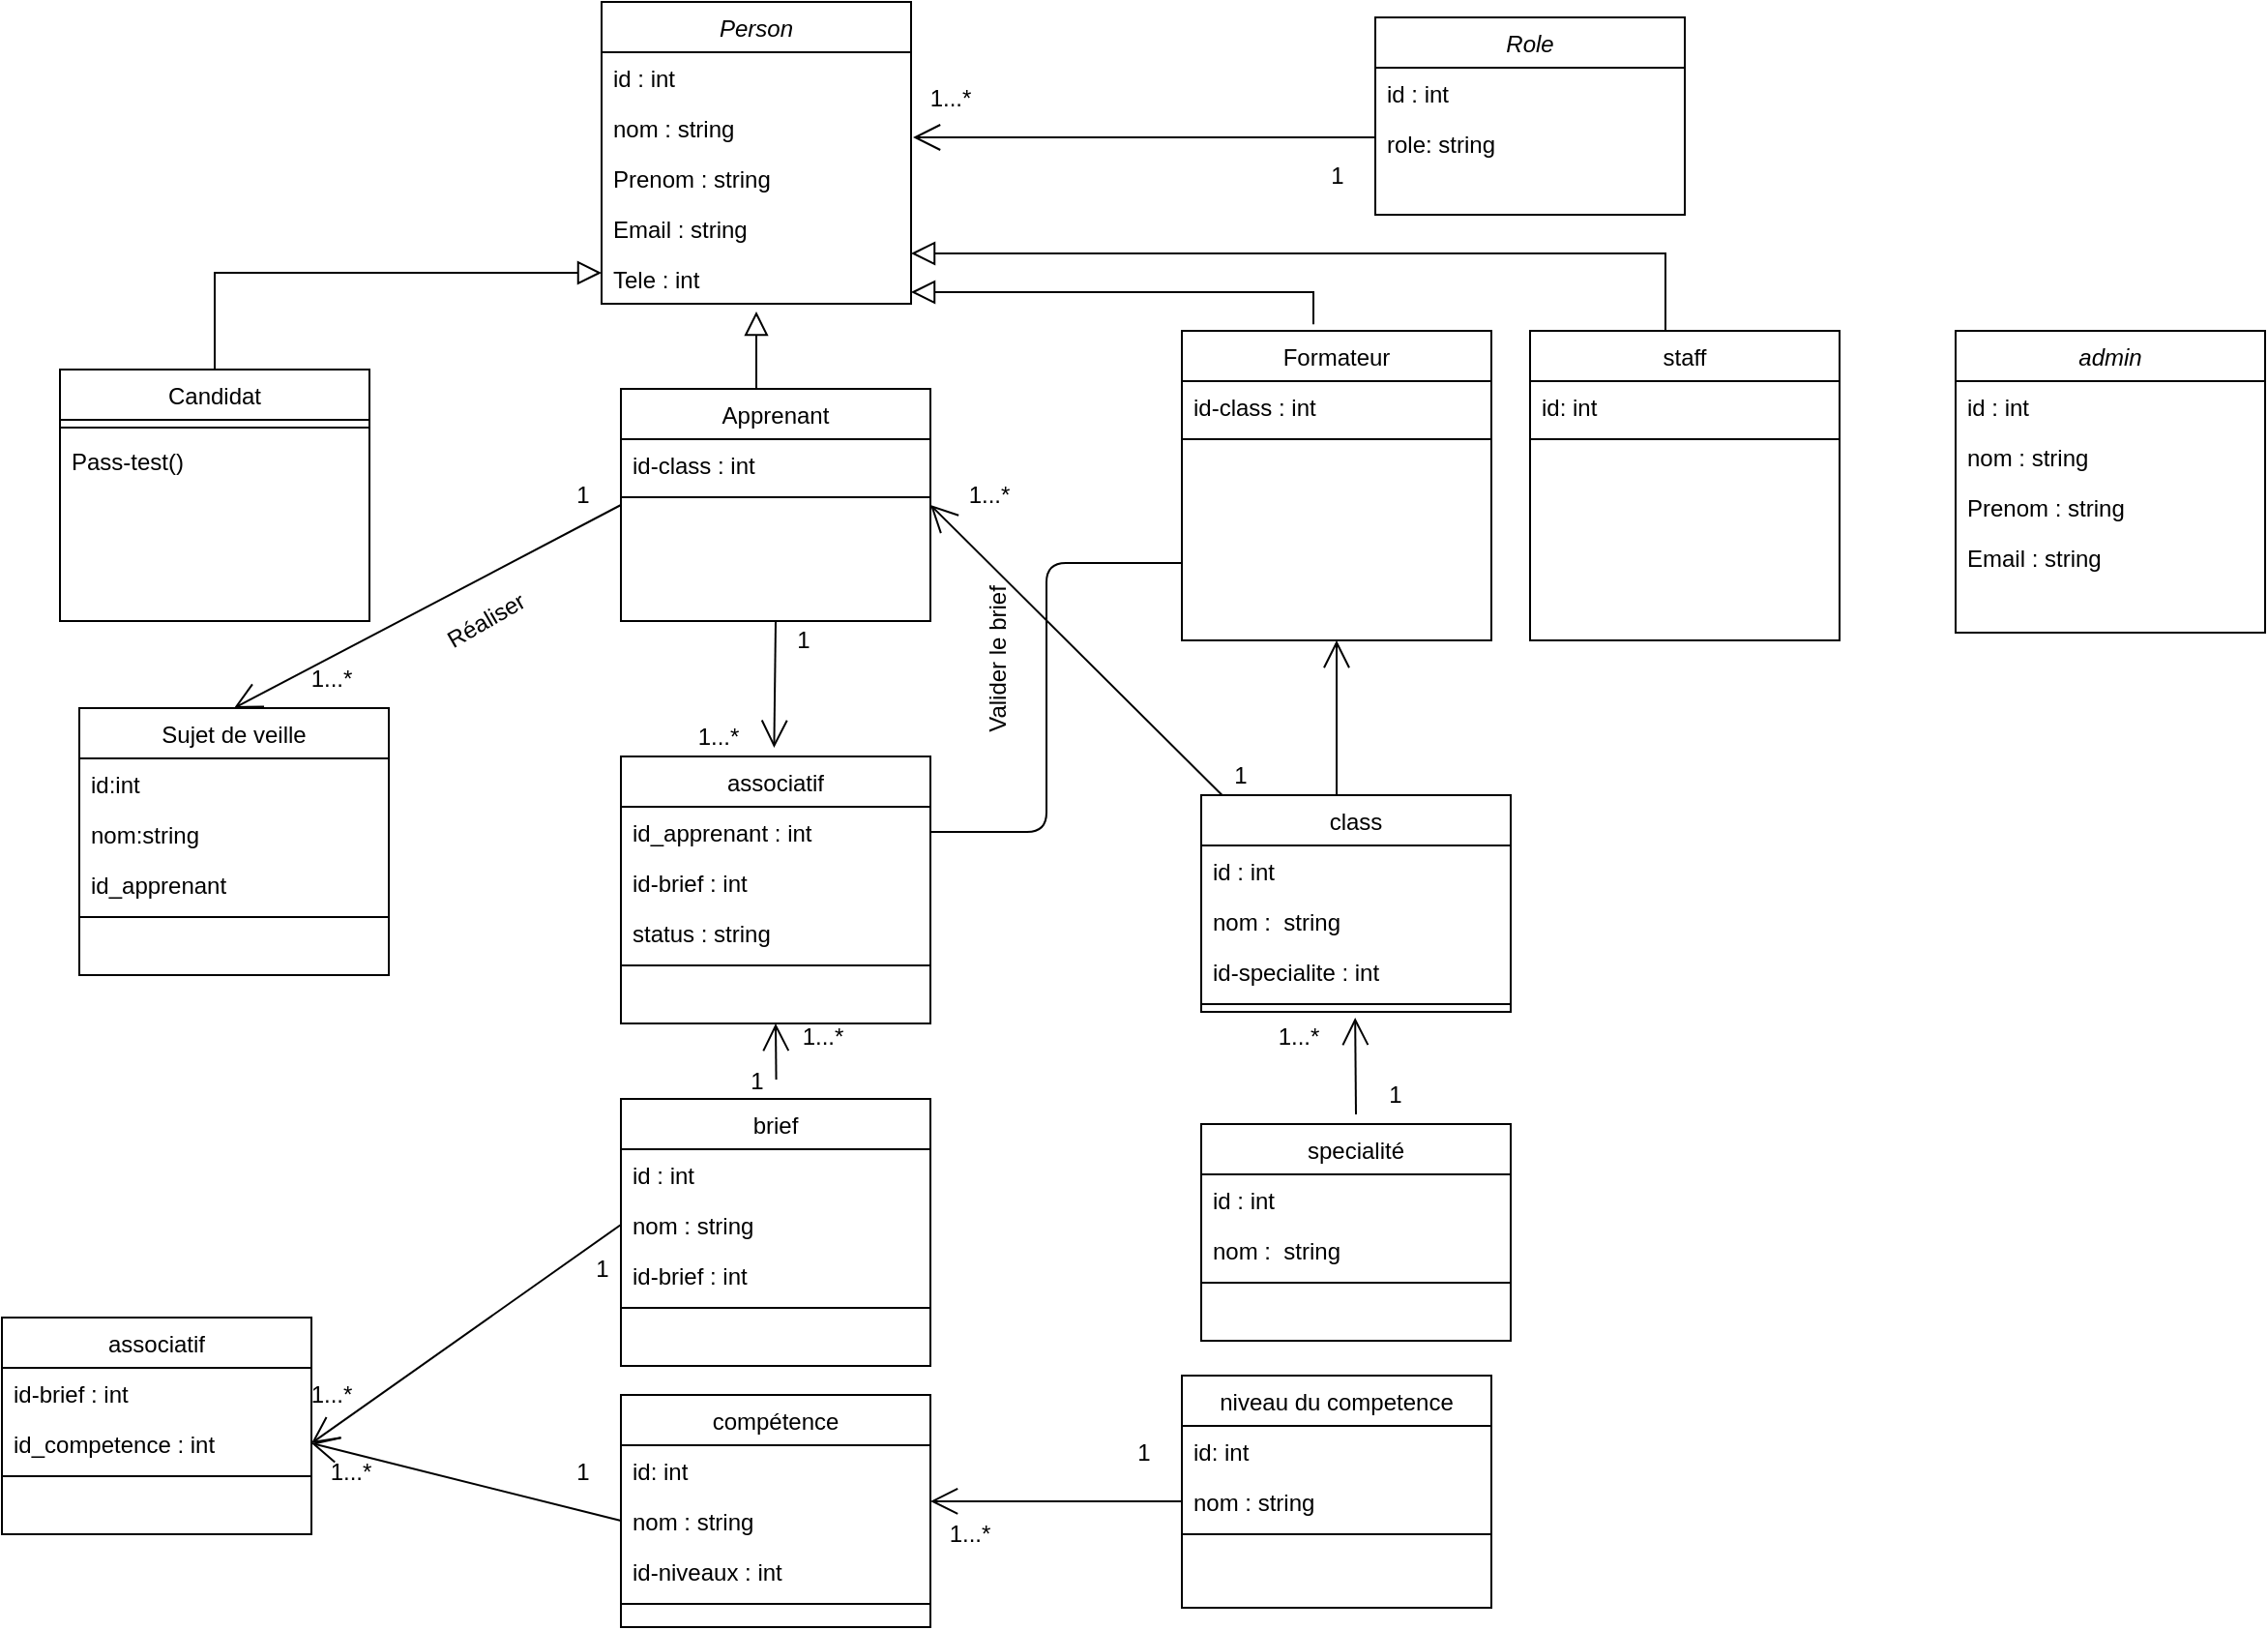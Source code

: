 <mxfile version="13.9.9" type="device"><diagram id="C5RBs43oDa-KdzZeNtuy" name="Page-1"><mxGraphModel dx="1806" dy="846" grid="1" gridSize="10" guides="1" tooltips="1" connect="1" arrows="1" fold="1" page="1" pageScale="1" pageWidth="827" pageHeight="1169" math="0" shadow="0"><root><mxCell id="WIyWlLk6GJQsqaUBKTNV-0"/><mxCell id="WIyWlLk6GJQsqaUBKTNV-1" parent="WIyWlLk6GJQsqaUBKTNV-0"/><mxCell id="zkfFHV4jXpPFQw0GAbJ--0" value="Person" style="swimlane;fontStyle=2;align=center;verticalAlign=top;childLayout=stackLayout;horizontal=1;startSize=26;horizontalStack=0;resizeParent=1;resizeLast=0;collapsible=1;marginBottom=0;rounded=0;shadow=0;strokeWidth=1;" parent="WIyWlLk6GJQsqaUBKTNV-1" vertex="1"><mxGeometry x="310" y="30" width="160" height="156" as="geometry"><mxRectangle x="230" y="140" width="160" height="26" as="alternateBounds"/></mxGeometry></mxCell><mxCell id="zkfFHV4jXpPFQw0GAbJ--1" value="id : int" style="text;align=left;verticalAlign=top;spacingLeft=4;spacingRight=4;overflow=hidden;rotatable=0;points=[[0,0.5],[1,0.5]];portConstraint=eastwest;" parent="zkfFHV4jXpPFQw0GAbJ--0" vertex="1"><mxGeometry y="26" width="160" height="26" as="geometry"/></mxCell><mxCell id="zkfFHV4jXpPFQw0GAbJ--2" value="nom : string&#10;" style="text;align=left;verticalAlign=top;spacingLeft=4;spacingRight=4;overflow=hidden;rotatable=0;points=[[0,0.5],[1,0.5]];portConstraint=eastwest;rounded=0;shadow=0;html=0;" parent="zkfFHV4jXpPFQw0GAbJ--0" vertex="1"><mxGeometry y="52" width="160" height="26" as="geometry"/></mxCell><mxCell id="zkfFHV4jXpPFQw0GAbJ--3" value="Prenom : string" style="text;align=left;verticalAlign=top;spacingLeft=4;spacingRight=4;overflow=hidden;rotatable=0;points=[[0,0.5],[1,0.5]];portConstraint=eastwest;rounded=0;shadow=0;html=0;" parent="zkfFHV4jXpPFQw0GAbJ--0" vertex="1"><mxGeometry y="78" width="160" height="26" as="geometry"/></mxCell><mxCell id="hlTSihljrvb-A08mkx_n-0" value="Email : string" style="text;align=left;verticalAlign=top;spacingLeft=4;spacingRight=4;overflow=hidden;rotatable=0;points=[[0,0.5],[1,0.5]];portConstraint=eastwest;rounded=0;shadow=0;html=0;" parent="zkfFHV4jXpPFQw0GAbJ--0" vertex="1"><mxGeometry y="104" width="160" height="26" as="geometry"/></mxCell><mxCell id="hlTSihljrvb-A08mkx_n-1" value="Tele : int" style="text;align=left;verticalAlign=top;spacingLeft=4;spacingRight=4;overflow=hidden;rotatable=0;points=[[0,0.5],[1,0.5]];portConstraint=eastwest;rounded=0;shadow=0;html=0;" parent="zkfFHV4jXpPFQw0GAbJ--0" vertex="1"><mxGeometry y="130" width="160" height="26" as="geometry"/></mxCell><mxCell id="zkfFHV4jXpPFQw0GAbJ--6" value="Candidat" style="swimlane;fontStyle=0;align=center;verticalAlign=top;childLayout=stackLayout;horizontal=1;startSize=26;horizontalStack=0;resizeParent=1;resizeLast=0;collapsible=1;marginBottom=0;rounded=0;shadow=0;strokeWidth=1;" parent="WIyWlLk6GJQsqaUBKTNV-1" vertex="1"><mxGeometry x="30" y="220" width="160" height="130" as="geometry"><mxRectangle x="130" y="380" width="160" height="26" as="alternateBounds"/></mxGeometry></mxCell><mxCell id="zkfFHV4jXpPFQw0GAbJ--9" value="" style="line;html=1;strokeWidth=1;align=left;verticalAlign=middle;spacingTop=-1;spacingLeft=3;spacingRight=3;rotatable=0;labelPosition=right;points=[];portConstraint=eastwest;" parent="zkfFHV4jXpPFQw0GAbJ--6" vertex="1"><mxGeometry y="26" width="160" height="8" as="geometry"/></mxCell><mxCell id="zkfFHV4jXpPFQw0GAbJ--11" value="Pass-test()" style="text;align=left;verticalAlign=top;spacingLeft=4;spacingRight=4;overflow=hidden;rotatable=0;points=[[0,0.5],[1,0.5]];portConstraint=eastwest;" parent="zkfFHV4jXpPFQw0GAbJ--6" vertex="1"><mxGeometry y="34" width="160" height="96" as="geometry"/></mxCell><mxCell id="zkfFHV4jXpPFQw0GAbJ--12" value="" style="endArrow=block;endSize=10;endFill=0;shadow=0;strokeWidth=1;rounded=0;edgeStyle=elbowEdgeStyle;elbow=vertical;" parent="WIyWlLk6GJQsqaUBKTNV-1" source="zkfFHV4jXpPFQw0GAbJ--6" target="zkfFHV4jXpPFQw0GAbJ--0" edge="1"><mxGeometry width="160" relative="1" as="geometry"><mxPoint x="200" y="203" as="sourcePoint"/><mxPoint x="200" y="203" as="targetPoint"/><Array as="points"><mxPoint x="200" y="170"/></Array></mxGeometry></mxCell><mxCell id="zkfFHV4jXpPFQw0GAbJ--16" value="" style="endArrow=block;endSize=10;endFill=0;shadow=0;strokeWidth=1;rounded=0;edgeStyle=elbowEdgeStyle;elbow=vertical;exitX=0.425;exitY=-0.021;exitDx=0;exitDy=0;exitPerimeter=0;" parent="WIyWlLk6GJQsqaUBKTNV-1" source="zkfFHV4jXpPFQw0GAbJ--17" target="zkfFHV4jXpPFQw0GAbJ--0" edge="1"><mxGeometry width="160" relative="1" as="geometry"><mxPoint x="210" y="373" as="sourcePoint"/><mxPoint x="310" y="271" as="targetPoint"/><Array as="points"><mxPoint x="630" y="180"/><mxPoint x="540" y="150"/><mxPoint x="610" y="250"/></Array></mxGeometry></mxCell><mxCell id="zkfFHV4jXpPFQw0GAbJ--17" value="Formateur" style="swimlane;fontStyle=0;align=center;verticalAlign=top;childLayout=stackLayout;horizontal=1;startSize=26;horizontalStack=0;resizeParent=1;resizeLast=0;collapsible=1;marginBottom=0;rounded=0;shadow=0;strokeWidth=1;" parent="WIyWlLk6GJQsqaUBKTNV-1" vertex="1"><mxGeometry x="610" y="200" width="160" height="160" as="geometry"><mxRectangle x="550" y="140" width="160" height="26" as="alternateBounds"/></mxGeometry></mxCell><mxCell id="hlTSihljrvb-A08mkx_n-66" value="id-class : int" style="text;align=left;verticalAlign=top;spacingLeft=4;spacingRight=4;overflow=hidden;rotatable=0;points=[[0,0.5],[1,0.5]];portConstraint=eastwest;rounded=0;shadow=0;html=0;" parent="zkfFHV4jXpPFQw0GAbJ--17" vertex="1"><mxGeometry y="26" width="160" height="26" as="geometry"/></mxCell><mxCell id="zkfFHV4jXpPFQw0GAbJ--23" value="" style="line;html=1;strokeWidth=1;align=left;verticalAlign=middle;spacingTop=-1;spacingLeft=3;spacingRight=3;rotatable=0;labelPosition=right;points=[];portConstraint=eastwest;" parent="zkfFHV4jXpPFQw0GAbJ--17" vertex="1"><mxGeometry y="52" width="160" height="8" as="geometry"/></mxCell><mxCell id="hlTSihljrvb-A08mkx_n-2" value="Apprenant" style="swimlane;fontStyle=0;align=center;verticalAlign=top;childLayout=stackLayout;horizontal=1;startSize=26;horizontalStack=0;resizeParent=1;resizeLast=0;collapsible=1;marginBottom=0;rounded=0;shadow=0;strokeWidth=1;" parent="WIyWlLk6GJQsqaUBKTNV-1" vertex="1"><mxGeometry x="320" y="230" width="160" height="120" as="geometry"><mxRectangle x="550" y="140" width="160" height="26" as="alternateBounds"/></mxGeometry></mxCell><mxCell id="hlTSihljrvb-A08mkx_n-77" value="id-class : int" style="text;align=left;verticalAlign=top;spacingLeft=4;spacingRight=4;overflow=hidden;rotatable=0;points=[[0,0.5],[1,0.5]];portConstraint=eastwest;rounded=0;shadow=0;html=0;" parent="hlTSihljrvb-A08mkx_n-2" vertex="1"><mxGeometry y="26" width="160" height="26" as="geometry"/></mxCell><mxCell id="hlTSihljrvb-A08mkx_n-8" value="" style="line;html=1;strokeWidth=1;align=left;verticalAlign=middle;spacingTop=-1;spacingLeft=3;spacingRight=3;rotatable=0;labelPosition=right;points=[];portConstraint=eastwest;" parent="hlTSihljrvb-A08mkx_n-2" vertex="1"><mxGeometry y="52" width="160" height="8" as="geometry"/></mxCell><mxCell id="hlTSihljrvb-A08mkx_n-11" value="" style="endArrow=block;endSize=10;endFill=0;shadow=0;strokeWidth=1;rounded=0;edgeStyle=elbowEdgeStyle;elbow=vertical;" parent="WIyWlLk6GJQsqaUBKTNV-1" edge="1"><mxGeometry width="160" relative="1" as="geometry"><mxPoint x="382" y="230" as="sourcePoint"/><mxPoint x="390" y="190" as="targetPoint"/><Array as="points"><mxPoint x="400" y="230"/><mxPoint x="460" y="160"/><mxPoint x="530" y="260"/></Array></mxGeometry></mxCell><mxCell id="hlTSihljrvb-A08mkx_n-12" value="associatif" style="swimlane;fontStyle=0;align=center;verticalAlign=top;childLayout=stackLayout;horizontal=1;startSize=26;horizontalStack=0;resizeParent=1;resizeLast=0;collapsible=1;marginBottom=0;rounded=0;shadow=0;strokeWidth=1;" parent="WIyWlLk6GJQsqaUBKTNV-1" vertex="1"><mxGeometry x="320" y="420" width="160" height="138" as="geometry"><mxRectangle x="550" y="140" width="160" height="26" as="alternateBounds"/></mxGeometry></mxCell><mxCell id="hlTSihljrvb-A08mkx_n-29" value="id_apprenant : int" style="text;align=left;verticalAlign=top;spacingLeft=4;spacingRight=4;overflow=hidden;rotatable=0;points=[[0,0.5],[1,0.5]];portConstraint=eastwest;rounded=0;shadow=0;html=0;" parent="hlTSihljrvb-A08mkx_n-12" vertex="1"><mxGeometry y="26" width="160" height="26" as="geometry"/></mxCell><mxCell id="hlTSihljrvb-A08mkx_n-32" value="id-brief : int" style="text;align=left;verticalAlign=top;spacingLeft=4;spacingRight=4;overflow=hidden;rotatable=0;points=[[0,0.5],[1,0.5]];portConstraint=eastwest;rounded=0;shadow=0;html=0;" parent="hlTSihljrvb-A08mkx_n-12" vertex="1"><mxGeometry y="52" width="160" height="26" as="geometry"/></mxCell><mxCell id="hlTSihljrvb-A08mkx_n-31" value="status : string" style="text;align=left;verticalAlign=top;spacingLeft=4;spacingRight=4;overflow=hidden;rotatable=0;points=[[0,0.5],[1,0.5]];portConstraint=eastwest;rounded=0;shadow=0;html=0;" parent="hlTSihljrvb-A08mkx_n-12" vertex="1"><mxGeometry y="78" width="160" height="26" as="geometry"/></mxCell><mxCell id="hlTSihljrvb-A08mkx_n-13" value="" style="line;html=1;strokeWidth=1;align=left;verticalAlign=middle;spacingTop=-1;spacingLeft=3;spacingRight=3;rotatable=0;labelPosition=right;points=[];portConstraint=eastwest;" parent="hlTSihljrvb-A08mkx_n-12" vertex="1"><mxGeometry y="104" width="160" height="8" as="geometry"/></mxCell><mxCell id="hlTSihljrvb-A08mkx_n-14" value="" style="endArrow=open;endFill=1;endSize=12;html=1;exitX=0.5;exitY=1;exitDx=0;exitDy=0;entryX=0.495;entryY=-0.033;entryDx=0;entryDy=0;entryPerimeter=0;" parent="WIyWlLk6GJQsqaUBKTNV-1" source="hlTSihljrvb-A08mkx_n-2" target="hlTSihljrvb-A08mkx_n-12" edge="1"><mxGeometry width="160" relative="1" as="geometry"><mxPoint x="340" y="400" as="sourcePoint"/><mxPoint x="500" y="400" as="targetPoint"/></mxGeometry></mxCell><mxCell id="hlTSihljrvb-A08mkx_n-15" value="Sujet de veille" style="swimlane;fontStyle=0;align=center;verticalAlign=top;childLayout=stackLayout;horizontal=1;startSize=26;horizontalStack=0;resizeParent=1;resizeLast=0;collapsible=1;marginBottom=0;rounded=0;shadow=0;strokeWidth=1;" parent="WIyWlLk6GJQsqaUBKTNV-1" vertex="1"><mxGeometry x="40" y="395" width="160" height="138" as="geometry"><mxRectangle x="550" y="140" width="160" height="26" as="alternateBounds"/></mxGeometry></mxCell><mxCell id="hlTSihljrvb-A08mkx_n-24" value="id:int" style="text;align=left;verticalAlign=top;spacingLeft=4;spacingRight=4;overflow=hidden;rotatable=0;points=[[0,0.5],[1,0.5]];portConstraint=eastwest;rounded=0;shadow=0;html=0;" parent="hlTSihljrvb-A08mkx_n-15" vertex="1"><mxGeometry y="26" width="160" height="26" as="geometry"/></mxCell><mxCell id="hlTSihljrvb-A08mkx_n-23" value="nom:string" style="text;align=left;verticalAlign=top;spacingLeft=4;spacingRight=4;overflow=hidden;rotatable=0;points=[[0,0.5],[1,0.5]];portConstraint=eastwest;rounded=0;shadow=0;html=0;" parent="hlTSihljrvb-A08mkx_n-15" vertex="1"><mxGeometry y="52" width="160" height="26" as="geometry"/></mxCell><mxCell id="hlTSihljrvb-A08mkx_n-22" value="id_apprenant" style="text;align=left;verticalAlign=top;spacingLeft=4;spacingRight=4;overflow=hidden;rotatable=0;points=[[0,0.5],[1,0.5]];portConstraint=eastwest;rounded=0;shadow=0;html=0;" parent="hlTSihljrvb-A08mkx_n-15" vertex="1"><mxGeometry y="78" width="160" height="26" as="geometry"/></mxCell><mxCell id="hlTSihljrvb-A08mkx_n-16" value="" style="line;html=1;strokeWidth=1;align=left;verticalAlign=middle;spacingTop=-1;spacingLeft=3;spacingRight=3;rotatable=0;labelPosition=right;points=[];portConstraint=eastwest;" parent="hlTSihljrvb-A08mkx_n-15" vertex="1"><mxGeometry y="104" width="160" height="8" as="geometry"/></mxCell><mxCell id="hlTSihljrvb-A08mkx_n-17" value="" style="endArrow=open;endFill=1;endSize=12;html=1;exitX=0;exitY=0.5;exitDx=0;exitDy=0;entryX=0.5;entryY=0;entryDx=0;entryDy=0;" parent="WIyWlLk6GJQsqaUBKTNV-1" source="hlTSihljrvb-A08mkx_n-2" target="hlTSihljrvb-A08mkx_n-15" edge="1"><mxGeometry width="160" relative="1" as="geometry"><mxPoint x="410" y="360" as="sourcePoint"/><mxPoint x="409.2" y="423.73" as="targetPoint"/></mxGeometry></mxCell><mxCell id="hlTSihljrvb-A08mkx_n-18" value="associatif" style="swimlane;fontStyle=0;align=center;verticalAlign=top;childLayout=stackLayout;horizontal=1;startSize=26;horizontalStack=0;resizeParent=1;resizeLast=0;collapsible=1;marginBottom=0;rounded=0;shadow=0;strokeWidth=1;" parent="WIyWlLk6GJQsqaUBKTNV-1" vertex="1"><mxGeometry y="710" width="160" height="112" as="geometry"><mxRectangle x="550" y="140" width="160" height="26" as="alternateBounds"/></mxGeometry></mxCell><mxCell id="hlTSihljrvb-A08mkx_n-48" value="id-brief : int" style="text;align=left;verticalAlign=top;spacingLeft=4;spacingRight=4;overflow=hidden;rotatable=0;points=[[0,0.5],[1,0.5]];portConstraint=eastwest;rounded=0;shadow=0;html=0;" parent="hlTSihljrvb-A08mkx_n-18" vertex="1"><mxGeometry y="26" width="160" height="26" as="geometry"/></mxCell><mxCell id="hlTSihljrvb-A08mkx_n-50" value="id_competence : int" style="text;align=left;verticalAlign=top;spacingLeft=4;spacingRight=4;overflow=hidden;rotatable=0;points=[[0,0.5],[1,0.5]];portConstraint=eastwest;rounded=0;shadow=0;html=0;" parent="hlTSihljrvb-A08mkx_n-18" vertex="1"><mxGeometry y="52" width="160" height="26" as="geometry"/></mxCell><mxCell id="hlTSihljrvb-A08mkx_n-19" value="" style="line;html=1;strokeWidth=1;align=left;verticalAlign=middle;spacingTop=-1;spacingLeft=3;spacingRight=3;rotatable=0;labelPosition=right;points=[];portConstraint=eastwest;" parent="hlTSihljrvb-A08mkx_n-18" vertex="1"><mxGeometry y="78" width="160" height="8" as="geometry"/></mxCell><mxCell id="hlTSihljrvb-A08mkx_n-20" value="brief" style="swimlane;fontStyle=0;align=center;verticalAlign=top;childLayout=stackLayout;horizontal=1;startSize=26;horizontalStack=0;resizeParent=1;resizeLast=0;collapsible=1;marginBottom=0;rounded=0;shadow=0;strokeWidth=1;" parent="WIyWlLk6GJQsqaUBKTNV-1" vertex="1"><mxGeometry x="320" y="597" width="160" height="138" as="geometry"><mxRectangle x="550" y="140" width="160" height="26" as="alternateBounds"/></mxGeometry></mxCell><mxCell id="hlTSihljrvb-A08mkx_n-38" value="id : int" style="text;align=left;verticalAlign=top;spacingLeft=4;spacingRight=4;overflow=hidden;rotatable=0;points=[[0,0.5],[1,0.5]];portConstraint=eastwest;rounded=0;shadow=0;html=0;" parent="hlTSihljrvb-A08mkx_n-20" vertex="1"><mxGeometry y="26" width="160" height="26" as="geometry"/></mxCell><mxCell id="hlTSihljrvb-A08mkx_n-40" value="nom : string" style="text;align=left;verticalAlign=top;spacingLeft=4;spacingRight=4;overflow=hidden;rotatable=0;points=[[0,0.5],[1,0.5]];portConstraint=eastwest;rounded=0;shadow=0;html=0;" parent="hlTSihljrvb-A08mkx_n-20" vertex="1"><mxGeometry y="52" width="160" height="26" as="geometry"/></mxCell><mxCell id="hlTSihljrvb-A08mkx_n-41" value="id-brief : int" style="text;align=left;verticalAlign=top;spacingLeft=4;spacingRight=4;overflow=hidden;rotatable=0;points=[[0,0.5],[1,0.5]];portConstraint=eastwest;rounded=0;shadow=0;html=0;" parent="hlTSihljrvb-A08mkx_n-20" vertex="1"><mxGeometry y="78" width="160" height="26" as="geometry"/></mxCell><mxCell id="hlTSihljrvb-A08mkx_n-21" value="" style="line;html=1;strokeWidth=1;align=left;verticalAlign=middle;spacingTop=-1;spacingLeft=3;spacingRight=3;rotatable=0;labelPosition=right;points=[];portConstraint=eastwest;" parent="hlTSihljrvb-A08mkx_n-20" vertex="1"><mxGeometry y="104" width="160" height="8" as="geometry"/></mxCell><mxCell id="hlTSihljrvb-A08mkx_n-26" value="1" style="text;html=1;align=center;verticalAlign=middle;resizable=0;points=[];autosize=1;" parent="WIyWlLk6GJQsqaUBKTNV-1" vertex="1"><mxGeometry x="290" y="275" width="20" height="20" as="geometry"/></mxCell><mxCell id="hlTSihljrvb-A08mkx_n-27" value="1...*" style="text;html=1;align=center;verticalAlign=middle;resizable=0;points=[];autosize=1;" parent="WIyWlLk6GJQsqaUBKTNV-1" vertex="1"><mxGeometry x="150" y="370" width="40" height="20" as="geometry"/></mxCell><mxCell id="hlTSihljrvb-A08mkx_n-28" value="Réaliser" style="text;html=1;align=center;verticalAlign=middle;resizable=0;points=[];autosize=1;rotation=-30;" parent="WIyWlLk6GJQsqaUBKTNV-1" vertex="1"><mxGeometry x="220" y="340" width="60" height="20" as="geometry"/></mxCell><mxCell id="hlTSihljrvb-A08mkx_n-33" value="1" style="text;html=1;align=center;verticalAlign=middle;resizable=0;points=[];autosize=1;" parent="WIyWlLk6GJQsqaUBKTNV-1" vertex="1"><mxGeometry x="404" y="350" width="20" height="20" as="geometry"/></mxCell><mxCell id="hlTSihljrvb-A08mkx_n-34" value="1...*" style="text;html=1;align=center;verticalAlign=middle;resizable=0;points=[];autosize=1;" parent="WIyWlLk6GJQsqaUBKTNV-1" vertex="1"><mxGeometry x="350" y="400" width="40" height="20" as="geometry"/></mxCell><mxCell id="hlTSihljrvb-A08mkx_n-35" value="" style="endArrow=open;endFill=1;endSize=12;html=1;exitX=1.014;exitY=0.452;exitDx=0;exitDy=0;entryX=0.5;entryY=1;entryDx=0;entryDy=0;exitPerimeter=0;" parent="WIyWlLk6GJQsqaUBKTNV-1" source="hlTSihljrvb-A08mkx_n-36" target="hlTSihljrvb-A08mkx_n-12" edge="1"><mxGeometry width="160" relative="1" as="geometry"><mxPoint x="410" y="360" as="sourcePoint"/><mxPoint x="409.2" y="426.04" as="targetPoint"/></mxGeometry></mxCell><mxCell id="hlTSihljrvb-A08mkx_n-36" value="1" style="text;html=1;align=center;verticalAlign=middle;resizable=0;points=[];autosize=1;" parent="WIyWlLk6GJQsqaUBKTNV-1" vertex="1"><mxGeometry x="380" y="578" width="20" height="20" as="geometry"/></mxCell><mxCell id="hlTSihljrvb-A08mkx_n-37" value="1...*" style="text;html=1;align=center;verticalAlign=middle;resizable=0;points=[];autosize=1;" parent="WIyWlLk6GJQsqaUBKTNV-1" vertex="1"><mxGeometry x="404" y="555" width="40" height="20" as="geometry"/></mxCell><mxCell id="hlTSihljrvb-A08mkx_n-42" value="class" style="swimlane;fontStyle=0;align=center;verticalAlign=top;childLayout=stackLayout;horizontal=1;startSize=26;horizontalStack=0;resizeParent=1;resizeLast=0;collapsible=1;marginBottom=0;rounded=0;shadow=0;strokeWidth=1;" parent="WIyWlLk6GJQsqaUBKTNV-1" vertex="1"><mxGeometry x="620" y="440" width="160" height="112" as="geometry"><mxRectangle x="550" y="140" width="160" height="26" as="alternateBounds"/></mxGeometry></mxCell><mxCell id="hlTSihljrvb-A08mkx_n-74" value="" style="endArrow=open;endFill=1;endSize=12;html=1;exitX=0.5;exitY=1;exitDx=0;exitDy=0;entryX=1;entryY=0.5;entryDx=0;entryDy=0;" parent="hlTSihljrvb-A08mkx_n-42" target="hlTSihljrvb-A08mkx_n-2" edge="1"><mxGeometry width="160" relative="1" as="geometry"><mxPoint x="10.8" as="sourcePoint"/><mxPoint x="10" y="65.446" as="targetPoint"/></mxGeometry></mxCell><mxCell id="hlTSihljrvb-A08mkx_n-64" value="id : int" style="text;align=left;verticalAlign=top;spacingLeft=4;spacingRight=4;overflow=hidden;rotatable=0;points=[[0,0.5],[1,0.5]];portConstraint=eastwest;rounded=0;shadow=0;html=0;" parent="hlTSihljrvb-A08mkx_n-42" vertex="1"><mxGeometry y="26" width="160" height="26" as="geometry"/></mxCell><mxCell id="hlTSihljrvb-A08mkx_n-65" value="nom :  string" style="text;align=left;verticalAlign=top;spacingLeft=4;spacingRight=4;overflow=hidden;rotatable=0;points=[[0,0.5],[1,0.5]];portConstraint=eastwest;rounded=0;shadow=0;html=0;" parent="hlTSihljrvb-A08mkx_n-42" vertex="1"><mxGeometry y="52" width="160" height="26" as="geometry"/></mxCell><mxCell id="hlTSihljrvb-A08mkx_n-83" value="id-specialite : int" style="text;align=left;verticalAlign=top;spacingLeft=4;spacingRight=4;overflow=hidden;rotatable=0;points=[[0,0.5],[1,0.5]];portConstraint=eastwest;rounded=0;shadow=0;html=0;" parent="hlTSihljrvb-A08mkx_n-42" vertex="1"><mxGeometry y="78" width="160" height="26" as="geometry"/></mxCell><mxCell id="hlTSihljrvb-A08mkx_n-43" value="" style="line;html=1;strokeWidth=1;align=left;verticalAlign=middle;spacingTop=-1;spacingLeft=3;spacingRight=3;rotatable=0;labelPosition=right;points=[];portConstraint=eastwest;" parent="hlTSihljrvb-A08mkx_n-42" vertex="1"><mxGeometry y="104" width="160" height="8" as="geometry"/></mxCell><mxCell id="hlTSihljrvb-A08mkx_n-44" value="" style="endArrow=open;endFill=1;endSize=12;html=1;entryX=1;entryY=0.5;entryDx=0;entryDy=0;exitX=0;exitY=0.5;exitDx=0;exitDy=0;" parent="WIyWlLk6GJQsqaUBKTNV-1" source="hlTSihljrvb-A08mkx_n-40" target="hlTSihljrvb-A08mkx_n-50" edge="1"><mxGeometry width="160" relative="1" as="geometry"><mxPoint x="400" y="770" as="sourcePoint"/><mxPoint x="404.0" y="807.446" as="targetPoint"/></mxGeometry></mxCell><mxCell id="hlTSihljrvb-A08mkx_n-45" value="1" style="text;html=1;align=center;verticalAlign=middle;resizable=0;points=[];autosize=1;" parent="WIyWlLk6GJQsqaUBKTNV-1" vertex="1"><mxGeometry x="300" y="675" width="20" height="20" as="geometry"/></mxCell><mxCell id="hlTSihljrvb-A08mkx_n-47" value="1...*" style="text;html=1;align=center;verticalAlign=middle;resizable=0;points=[];autosize=1;" parent="WIyWlLk6GJQsqaUBKTNV-1" vertex="1"><mxGeometry x="150" y="740" width="40" height="20" as="geometry"/></mxCell><mxCell id="hlTSihljrvb-A08mkx_n-51" value="compétence" style="swimlane;fontStyle=0;align=center;verticalAlign=top;childLayout=stackLayout;horizontal=1;startSize=26;horizontalStack=0;resizeParent=1;resizeLast=0;collapsible=1;marginBottom=0;rounded=0;shadow=0;strokeWidth=1;" parent="WIyWlLk6GJQsqaUBKTNV-1" vertex="1"><mxGeometry x="320" y="750" width="160" height="120" as="geometry"><mxRectangle x="550" y="140" width="160" height="26" as="alternateBounds"/></mxGeometry></mxCell><mxCell id="hlTSihljrvb-A08mkx_n-57" value="id: int" style="text;align=left;verticalAlign=top;spacingLeft=4;spacingRight=4;overflow=hidden;rotatable=0;points=[[0,0.5],[1,0.5]];portConstraint=eastwest;rounded=0;shadow=0;html=0;" parent="hlTSihljrvb-A08mkx_n-51" vertex="1"><mxGeometry y="26" width="160" height="26" as="geometry"/></mxCell><mxCell id="hlTSihljrvb-A08mkx_n-59" value="nom : string" style="text;align=left;verticalAlign=top;spacingLeft=4;spacingRight=4;overflow=hidden;rotatable=0;points=[[0,0.5],[1,0.5]];portConstraint=eastwest;rounded=0;shadow=0;html=0;" parent="hlTSihljrvb-A08mkx_n-51" vertex="1"><mxGeometry y="52" width="160" height="26" as="geometry"/></mxCell><mxCell id="hlTSihljrvb-A08mkx_n-58" value="id-niveaux : int" style="text;align=left;verticalAlign=top;spacingLeft=4;spacingRight=4;overflow=hidden;rotatable=0;points=[[0,0.5],[1,0.5]];portConstraint=eastwest;rounded=0;shadow=0;html=0;" parent="hlTSihljrvb-A08mkx_n-51" vertex="1"><mxGeometry y="78" width="160" height="26" as="geometry"/></mxCell><mxCell id="hlTSihljrvb-A08mkx_n-52" value="" style="line;html=1;strokeWidth=1;align=left;verticalAlign=middle;spacingTop=-1;spacingLeft=3;spacingRight=3;rotatable=0;labelPosition=right;points=[];portConstraint=eastwest;" parent="hlTSihljrvb-A08mkx_n-51" vertex="1"><mxGeometry y="104" width="160" height="8" as="geometry"/></mxCell><mxCell id="hlTSihljrvb-A08mkx_n-53" value="" style="endArrow=open;endFill=1;endSize=12;html=1;exitX=0;exitY=0.5;exitDx=0;exitDy=0;entryX=1;entryY=0.5;entryDx=0;entryDy=0;" parent="WIyWlLk6GJQsqaUBKTNV-1" source="hlTSihljrvb-A08mkx_n-59" target="hlTSihljrvb-A08mkx_n-50" edge="1"><mxGeometry width="160" relative="1" as="geometry"><mxPoint x="410" y="640" as="sourcePoint"/><mxPoint x="410" y="568" as="targetPoint"/></mxGeometry></mxCell><mxCell id="hlTSihljrvb-A08mkx_n-54" value="1" style="text;html=1;align=center;verticalAlign=middle;resizable=0;points=[];autosize=1;" parent="WIyWlLk6GJQsqaUBKTNV-1" vertex="1"><mxGeometry x="290" y="780" width="20" height="20" as="geometry"/></mxCell><mxCell id="hlTSihljrvb-A08mkx_n-55" value="1...*" style="text;html=1;align=center;verticalAlign=middle;resizable=0;points=[];autosize=1;" parent="WIyWlLk6GJQsqaUBKTNV-1" vertex="1"><mxGeometry x="160" y="780" width="40" height="20" as="geometry"/></mxCell><mxCell id="hlTSihljrvb-A08mkx_n-61" value="Valider le brief" style="text;html=1;align=center;verticalAlign=middle;resizable=0;points=[];autosize=1;rotation=-90;" parent="WIyWlLk6GJQsqaUBKTNV-1" vertex="1"><mxGeometry x="470" y="360" width="90" height="20" as="geometry"/></mxCell><mxCell id="hlTSihljrvb-A08mkx_n-70" value="" style="endArrow=none;html=1;edgeStyle=orthogonalEdgeStyle;entryX=0;entryY=0.75;entryDx=0;entryDy=0;" parent="WIyWlLk6GJQsqaUBKTNV-1" edge="1" target="zkfFHV4jXpPFQw0GAbJ--17"><mxGeometry relative="1" as="geometry"><mxPoint x="480" y="459" as="sourcePoint"/><mxPoint x="620" y="320" as="targetPoint"/><Array as="points"><mxPoint x="540" y="459"/><mxPoint x="540" y="320"/></Array></mxGeometry></mxCell><mxCell id="hlTSihljrvb-A08mkx_n-73" value="" style="endArrow=open;endFill=1;endSize=12;html=1;entryX=0.5;entryY=1;entryDx=0;entryDy=0;" parent="WIyWlLk6GJQsqaUBKTNV-1" target="zkfFHV4jXpPFQw0GAbJ--17" edge="1"><mxGeometry width="160" relative="1" as="geometry"><mxPoint x="690" y="440" as="sourcePoint"/><mxPoint x="699.5" y="455.446" as="targetPoint"/></mxGeometry></mxCell><mxCell id="hlTSihljrvb-A08mkx_n-75" value="1" style="text;html=1;align=center;verticalAlign=middle;resizable=0;points=[];autosize=1;" parent="WIyWlLk6GJQsqaUBKTNV-1" vertex="1"><mxGeometry x="630" y="420" width="20" height="20" as="geometry"/></mxCell><mxCell id="hlTSihljrvb-A08mkx_n-76" value="1...*" style="text;html=1;align=center;verticalAlign=middle;resizable=0;points=[];autosize=1;" parent="WIyWlLk6GJQsqaUBKTNV-1" vertex="1"><mxGeometry x="490" y="275" width="40" height="20" as="geometry"/></mxCell><mxCell id="hlTSihljrvb-A08mkx_n-78" value="specialité" style="swimlane;fontStyle=0;align=center;verticalAlign=top;childLayout=stackLayout;horizontal=1;startSize=26;horizontalStack=0;resizeParent=1;resizeLast=0;collapsible=1;marginBottom=0;rounded=0;shadow=0;strokeWidth=1;" parent="WIyWlLk6GJQsqaUBKTNV-1" vertex="1"><mxGeometry x="620" y="610" width="160" height="112" as="geometry"><mxRectangle x="550" y="140" width="160" height="26" as="alternateBounds"/></mxGeometry></mxCell><mxCell id="hlTSihljrvb-A08mkx_n-80" value="id : int" style="text;align=left;verticalAlign=top;spacingLeft=4;spacingRight=4;overflow=hidden;rotatable=0;points=[[0,0.5],[1,0.5]];portConstraint=eastwest;rounded=0;shadow=0;html=0;" parent="hlTSihljrvb-A08mkx_n-78" vertex="1"><mxGeometry y="26" width="160" height="26" as="geometry"/></mxCell><mxCell id="hlTSihljrvb-A08mkx_n-81" value="nom :  string" style="text;align=left;verticalAlign=top;spacingLeft=4;spacingRight=4;overflow=hidden;rotatable=0;points=[[0,0.5],[1,0.5]];portConstraint=eastwest;rounded=0;shadow=0;html=0;" parent="hlTSihljrvb-A08mkx_n-78" vertex="1"><mxGeometry y="52" width="160" height="26" as="geometry"/></mxCell><mxCell id="hlTSihljrvb-A08mkx_n-82" value="" style="line;html=1;strokeWidth=1;align=left;verticalAlign=middle;spacingTop=-1;spacingLeft=3;spacingRight=3;rotatable=0;labelPosition=right;points=[];portConstraint=eastwest;" parent="hlTSihljrvb-A08mkx_n-78" vertex="1"><mxGeometry y="78" width="160" height="8" as="geometry"/></mxCell><mxCell id="hlTSihljrvb-A08mkx_n-84" value="" style="endArrow=open;endFill=1;endSize=12;html=1;entryX=0.5;entryY=1;entryDx=0;entryDy=0;" parent="WIyWlLk6GJQsqaUBKTNV-1" edge="1"><mxGeometry width="160" relative="1" as="geometry"><mxPoint x="700" y="605" as="sourcePoint"/><mxPoint x="699.58" y="555" as="targetPoint"/></mxGeometry></mxCell><mxCell id="hlTSihljrvb-A08mkx_n-85" value="1" style="text;html=1;align=center;verticalAlign=middle;resizable=0;points=[];autosize=1;" parent="WIyWlLk6GJQsqaUBKTNV-1" vertex="1"><mxGeometry x="710" y="585" width="20" height="20" as="geometry"/></mxCell><mxCell id="hlTSihljrvb-A08mkx_n-87" value="1...*" style="text;html=1;align=center;verticalAlign=middle;resizable=0;points=[];autosize=1;" parent="WIyWlLk6GJQsqaUBKTNV-1" vertex="1"><mxGeometry x="650" y="555" width="40" height="20" as="geometry"/></mxCell><mxCell id="hlTSihljrvb-A08mkx_n-88" value="niveau du competence" style="swimlane;fontStyle=0;align=center;verticalAlign=top;childLayout=stackLayout;horizontal=1;startSize=26;horizontalStack=0;resizeParent=1;resizeLast=0;collapsible=1;marginBottom=0;rounded=0;shadow=0;strokeWidth=1;" parent="WIyWlLk6GJQsqaUBKTNV-1" vertex="1"><mxGeometry x="610" y="740" width="160" height="120" as="geometry"><mxRectangle x="550" y="140" width="160" height="26" as="alternateBounds"/></mxGeometry></mxCell><mxCell id="hlTSihljrvb-A08mkx_n-89" value="id: int" style="text;align=left;verticalAlign=top;spacingLeft=4;spacingRight=4;overflow=hidden;rotatable=0;points=[[0,0.5],[1,0.5]];portConstraint=eastwest;rounded=0;shadow=0;html=0;" parent="hlTSihljrvb-A08mkx_n-88" vertex="1"><mxGeometry y="26" width="160" height="26" as="geometry"/></mxCell><mxCell id="hlTSihljrvb-A08mkx_n-90" value="nom : string" style="text;align=left;verticalAlign=top;spacingLeft=4;spacingRight=4;overflow=hidden;rotatable=0;points=[[0,0.5],[1,0.5]];portConstraint=eastwest;rounded=0;shadow=0;html=0;" parent="hlTSihljrvb-A08mkx_n-88" vertex="1"><mxGeometry y="52" width="160" height="26" as="geometry"/></mxCell><mxCell id="hlTSihljrvb-A08mkx_n-92" value="" style="line;html=1;strokeWidth=1;align=left;verticalAlign=middle;spacingTop=-1;spacingLeft=3;spacingRight=3;rotatable=0;labelPosition=right;points=[];portConstraint=eastwest;" parent="hlTSihljrvb-A08mkx_n-88" vertex="1"><mxGeometry y="78" width="160" height="8" as="geometry"/></mxCell><mxCell id="hlTSihljrvb-A08mkx_n-95" value="" style="endArrow=open;endFill=1;endSize=12;html=1;exitX=0;exitY=0.5;exitDx=0;exitDy=0;entryX=1;entryY=0.115;entryDx=0;entryDy=0;entryPerimeter=0;" parent="WIyWlLk6GJQsqaUBKTNV-1" source="hlTSihljrvb-A08mkx_n-90" target="hlTSihljrvb-A08mkx_n-59" edge="1"><mxGeometry width="160" relative="1" as="geometry"><mxPoint x="330" y="885" as="sourcePoint"/><mxPoint x="170" y="815" as="targetPoint"/></mxGeometry></mxCell><mxCell id="hlTSihljrvb-A08mkx_n-96" value="1" style="text;html=1;align=center;verticalAlign=middle;resizable=0;points=[];autosize=1;" parent="WIyWlLk6GJQsqaUBKTNV-1" vertex="1"><mxGeometry x="580" y="770" width="20" height="20" as="geometry"/></mxCell><mxCell id="hlTSihljrvb-A08mkx_n-97" value="1...*" style="text;html=1;align=center;verticalAlign=middle;resizable=0;points=[];autosize=1;" parent="WIyWlLk6GJQsqaUBKTNV-1" vertex="1"><mxGeometry x="480" y="812" width="40" height="20" as="geometry"/></mxCell><mxCell id="gBn6gKmwWeCzOC4z3uGM-0" value="Role" style="swimlane;fontStyle=2;align=center;verticalAlign=top;childLayout=stackLayout;horizontal=1;startSize=26;horizontalStack=0;resizeParent=1;resizeLast=0;collapsible=1;marginBottom=0;rounded=0;shadow=0;strokeWidth=1;" vertex="1" parent="WIyWlLk6GJQsqaUBKTNV-1"><mxGeometry x="710" y="38" width="160" height="102" as="geometry"><mxRectangle x="230" y="140" width="160" height="26" as="alternateBounds"/></mxGeometry></mxCell><mxCell id="gBn6gKmwWeCzOC4z3uGM-1" value="id : int" style="text;align=left;verticalAlign=top;spacingLeft=4;spacingRight=4;overflow=hidden;rotatable=0;points=[[0,0.5],[1,0.5]];portConstraint=eastwest;" vertex="1" parent="gBn6gKmwWeCzOC4z3uGM-0"><mxGeometry y="26" width="160" height="26" as="geometry"/></mxCell><mxCell id="gBn6gKmwWeCzOC4z3uGM-2" value="role: string&#10;" style="text;align=left;verticalAlign=top;spacingLeft=4;spacingRight=4;overflow=hidden;rotatable=0;points=[[0,0.5],[1,0.5]];portConstraint=eastwest;rounded=0;shadow=0;html=0;" vertex="1" parent="gBn6gKmwWeCzOC4z3uGM-0"><mxGeometry y="52" width="160" height="26" as="geometry"/></mxCell><mxCell id="gBn6gKmwWeCzOC4z3uGM-7" value="admin" style="swimlane;fontStyle=2;align=center;verticalAlign=top;childLayout=stackLayout;horizontal=1;startSize=26;horizontalStack=0;resizeParent=1;resizeLast=0;collapsible=1;marginBottom=0;rounded=0;shadow=0;strokeWidth=1;" vertex="1" parent="WIyWlLk6GJQsqaUBKTNV-1"><mxGeometry x="1010" y="200" width="160" height="156" as="geometry"><mxRectangle x="230" y="140" width="160" height="26" as="alternateBounds"/></mxGeometry></mxCell><mxCell id="gBn6gKmwWeCzOC4z3uGM-8" value="id : int" style="text;align=left;verticalAlign=top;spacingLeft=4;spacingRight=4;overflow=hidden;rotatable=0;points=[[0,0.5],[1,0.5]];portConstraint=eastwest;" vertex="1" parent="gBn6gKmwWeCzOC4z3uGM-7"><mxGeometry y="26" width="160" height="26" as="geometry"/></mxCell><mxCell id="gBn6gKmwWeCzOC4z3uGM-9" value="nom : string&#10;" style="text;align=left;verticalAlign=top;spacingLeft=4;spacingRight=4;overflow=hidden;rotatable=0;points=[[0,0.5],[1,0.5]];portConstraint=eastwest;rounded=0;shadow=0;html=0;" vertex="1" parent="gBn6gKmwWeCzOC4z3uGM-7"><mxGeometry y="52" width="160" height="26" as="geometry"/></mxCell><mxCell id="gBn6gKmwWeCzOC4z3uGM-10" value="Prenom : string" style="text;align=left;verticalAlign=top;spacingLeft=4;spacingRight=4;overflow=hidden;rotatable=0;points=[[0,0.5],[1,0.5]];portConstraint=eastwest;rounded=0;shadow=0;html=0;" vertex="1" parent="gBn6gKmwWeCzOC4z3uGM-7"><mxGeometry y="78" width="160" height="26" as="geometry"/></mxCell><mxCell id="gBn6gKmwWeCzOC4z3uGM-11" value="Email : string" style="text;align=left;verticalAlign=top;spacingLeft=4;spacingRight=4;overflow=hidden;rotatable=0;points=[[0,0.5],[1,0.5]];portConstraint=eastwest;rounded=0;shadow=0;html=0;" vertex="1" parent="gBn6gKmwWeCzOC4z3uGM-7"><mxGeometry y="104" width="160" height="26" as="geometry"/></mxCell><mxCell id="gBn6gKmwWeCzOC4z3uGM-12" value="" style="endArrow=open;endFill=1;endSize=12;html=1;exitX=0;exitY=0.5;exitDx=0;exitDy=0;" edge="1" parent="WIyWlLk6GJQsqaUBKTNV-1"><mxGeometry width="160" relative="1" as="geometry"><mxPoint x="710" y="100" as="sourcePoint"/><mxPoint x="471" y="100" as="targetPoint"/></mxGeometry></mxCell><mxCell id="gBn6gKmwWeCzOC4z3uGM-14" value="1...*" style="text;html=1;align=center;verticalAlign=middle;resizable=0;points=[];autosize=1;" vertex="1" parent="WIyWlLk6GJQsqaUBKTNV-1"><mxGeometry x="470" y="70" width="40" height="20" as="geometry"/></mxCell><mxCell id="gBn6gKmwWeCzOC4z3uGM-15" value="1" style="text;html=1;align=center;verticalAlign=middle;resizable=0;points=[];autosize=1;" vertex="1" parent="WIyWlLk6GJQsqaUBKTNV-1"><mxGeometry x="680" y="110" width="20" height="20" as="geometry"/></mxCell><mxCell id="gBn6gKmwWeCzOC4z3uGM-21" value="staff" style="swimlane;fontStyle=0;align=center;verticalAlign=top;childLayout=stackLayout;horizontal=1;startSize=26;horizontalStack=0;resizeParent=1;resizeLast=0;collapsible=1;marginBottom=0;rounded=0;shadow=0;strokeWidth=1;" vertex="1" parent="WIyWlLk6GJQsqaUBKTNV-1"><mxGeometry x="790" y="200" width="160" height="160" as="geometry"><mxRectangle x="550" y="140" width="160" height="26" as="alternateBounds"/></mxGeometry></mxCell><mxCell id="gBn6gKmwWeCzOC4z3uGM-22" value="id: int" style="text;align=left;verticalAlign=top;spacingLeft=4;spacingRight=4;overflow=hidden;rotatable=0;points=[[0,0.5],[1,0.5]];portConstraint=eastwest;rounded=0;shadow=0;html=0;" vertex="1" parent="gBn6gKmwWeCzOC4z3uGM-21"><mxGeometry y="26" width="160" height="26" as="geometry"/></mxCell><mxCell id="gBn6gKmwWeCzOC4z3uGM-23" value="" style="line;html=1;strokeWidth=1;align=left;verticalAlign=middle;spacingTop=-1;spacingLeft=3;spacingRight=3;rotatable=0;labelPosition=right;points=[];portConstraint=eastwest;" vertex="1" parent="gBn6gKmwWeCzOC4z3uGM-21"><mxGeometry y="52" width="160" height="8" as="geometry"/></mxCell><mxCell id="gBn6gKmwWeCzOC4z3uGM-24" value="" style="endArrow=block;endSize=10;endFill=0;shadow=0;strokeWidth=1;rounded=0;edgeStyle=elbowEdgeStyle;elbow=vertical;" edge="1" parent="WIyWlLk6GJQsqaUBKTNV-1"><mxGeometry width="160" relative="1" as="geometry"><mxPoint x="860" y="200" as="sourcePoint"/><mxPoint x="470" y="160" as="targetPoint"/><Array as="points"><mxPoint x="630" y="160"/><mxPoint x="540" y="130"/><mxPoint x="610" y="230"/></Array></mxGeometry></mxCell></root></mxGraphModel></diagram></mxfile>